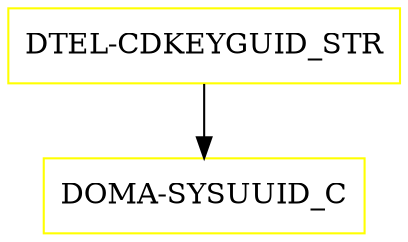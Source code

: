digraph G {
  "DTEL-CDKEYGUID_STR" [shape=box,color=yellow];
  "DOMA-SYSUUID_C" [shape=box,color=yellow,URL="./DOMA_SYSUUID_C.html"];
  "DTEL-CDKEYGUID_STR" -> "DOMA-SYSUUID_C";
}
